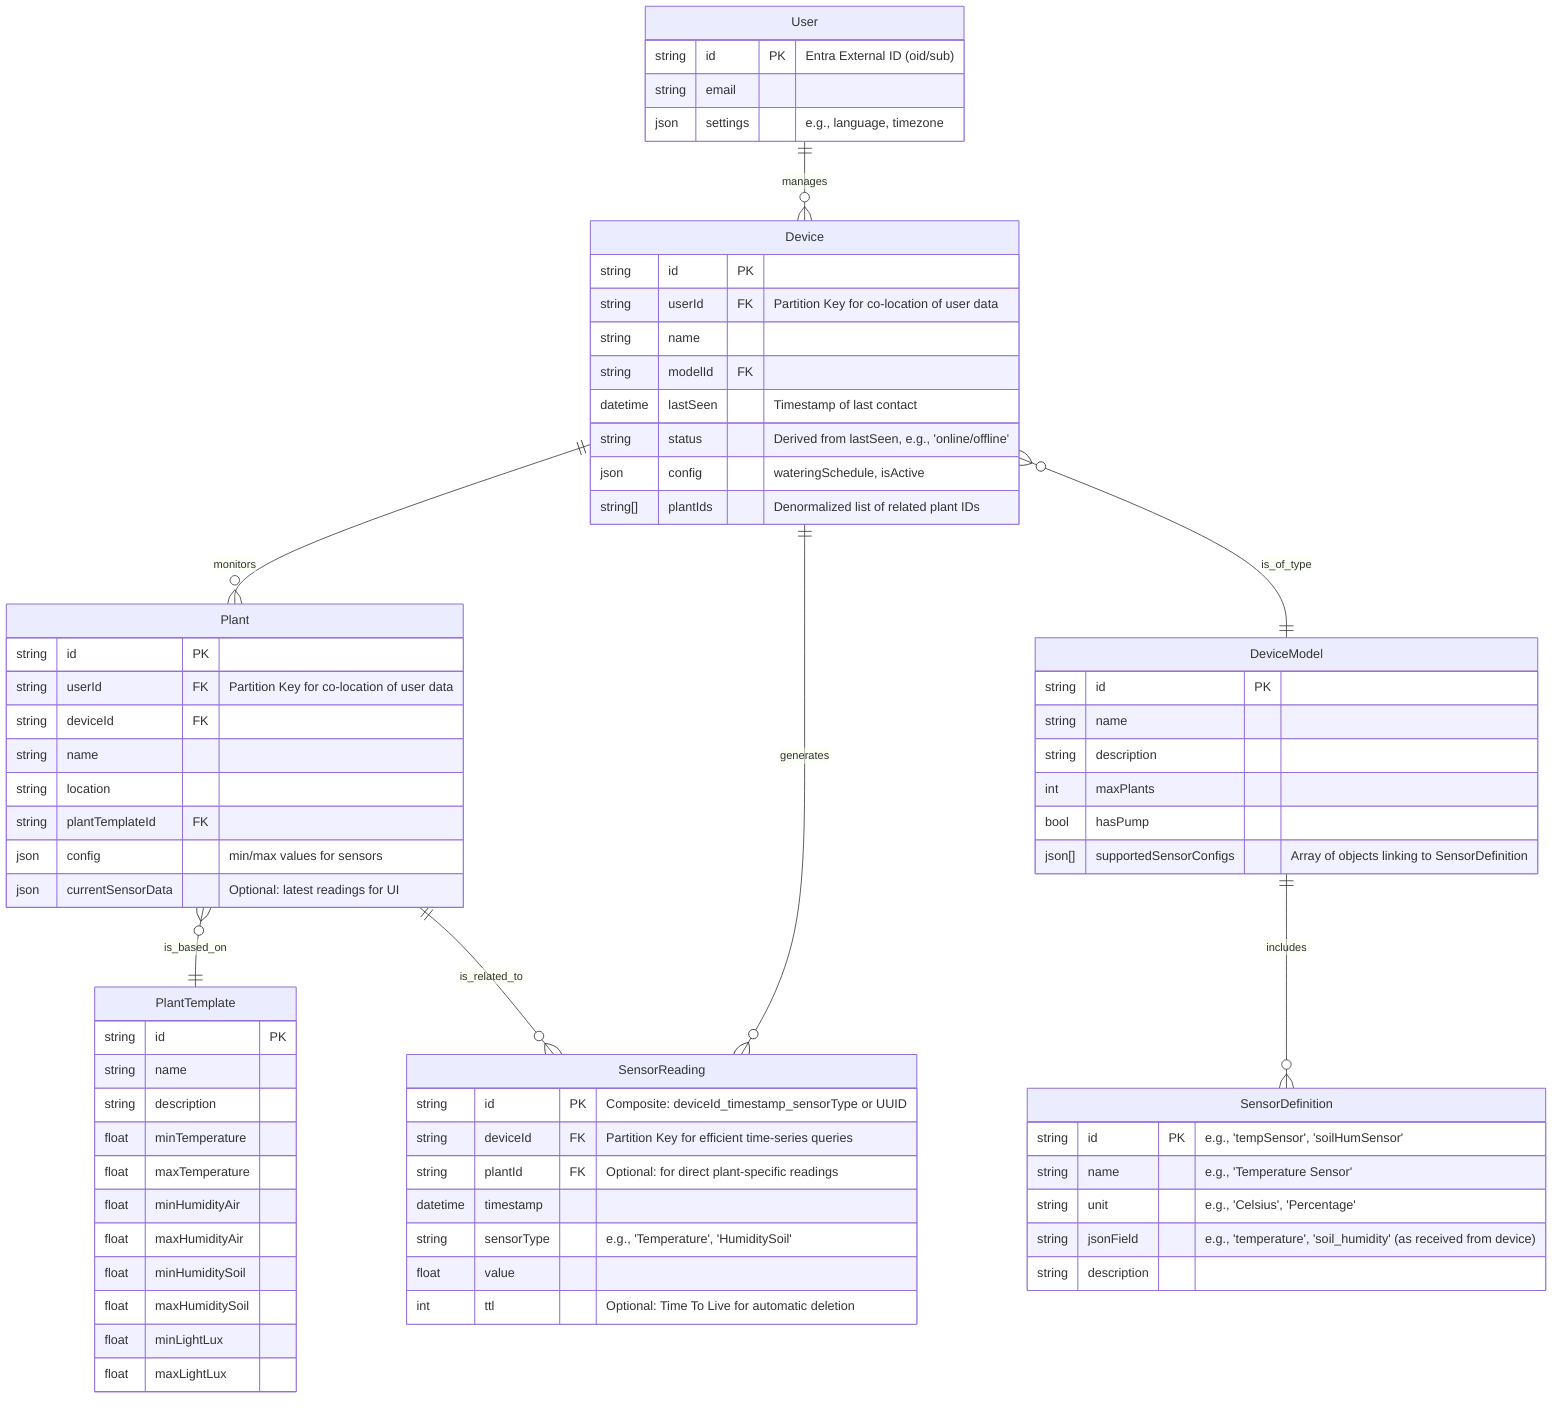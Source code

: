 erDiagram
    User ||--o{ Device : manages
    Device ||--o{ Plant : monitors
    Device }o--|| DeviceModel : is_of_type
    Plant }o--|| PlantTemplate : is_based_on
    Device ||--o{ SensorReading : generates
    Plant ||--o{ SensorReading : is_related_to
    DeviceModel ||--o{ SensorDefinition : includes

    User {
        string id PK "Entra External ID (oid/sub)"
        string email
        json settings "e.g., language, timezone"
    }

    Device {
        string id PK
        string userId FK "Partition Key for co-location of user data"
        string name
        string modelId FK
        datetime lastSeen "Timestamp of last contact"
        string status "Derived from lastSeen, e.g., 'online/offline'"
        json config "wateringSchedule, isActive"
        string[] plantIds "Denormalized list of related plant IDs"
    }

    Plant {
        string id PK
        string userId FK "Partition Key for co-location of user data"
        string deviceId FK
        string name
        string location
        string plantTemplateId FK
        json config "min/max values for sensors"
        json currentSensorData "Optional: latest readings for UI"
    }

    DeviceModel {
        string id PK
        string name
        string description
        int maxPlants
        bool hasPump
        json[] supportedSensorConfigs "Array of objects linking to SensorDefinition"
    }

    PlantTemplate {
        string id PK
        string name
        string description
        float minTemperature
        float maxTemperature
        float minHumidityAir
        float maxHumidityAir
        float minHumiditySoil
        float maxHumiditySoil
        float minLightLux
        float maxLightLux
    }

    SensorDefinition {
        string id PK "e.g., 'tempSensor', 'soilHumSensor'"
        string name "e.g., 'Temperature Sensor'"
        string unit "e.g., 'Celsius', 'Percentage'"
        string jsonField "e.g., 'temperature', 'soil_humidity' (as received from device)"
        string description
    }

    SensorReading {
        string id PK "Composite: deviceId_timestamp_sensorType or UUID"
        string deviceId FK "Partition Key for efficient time-series queries"
        string plantId FK "Optional: for direct plant-specific readings"
        datetime timestamp
        string sensorType "e.g., 'Temperature', 'HumiditySoil'"
        float value
        int ttl "Optional: Time To Live for automatic deletion"
    }